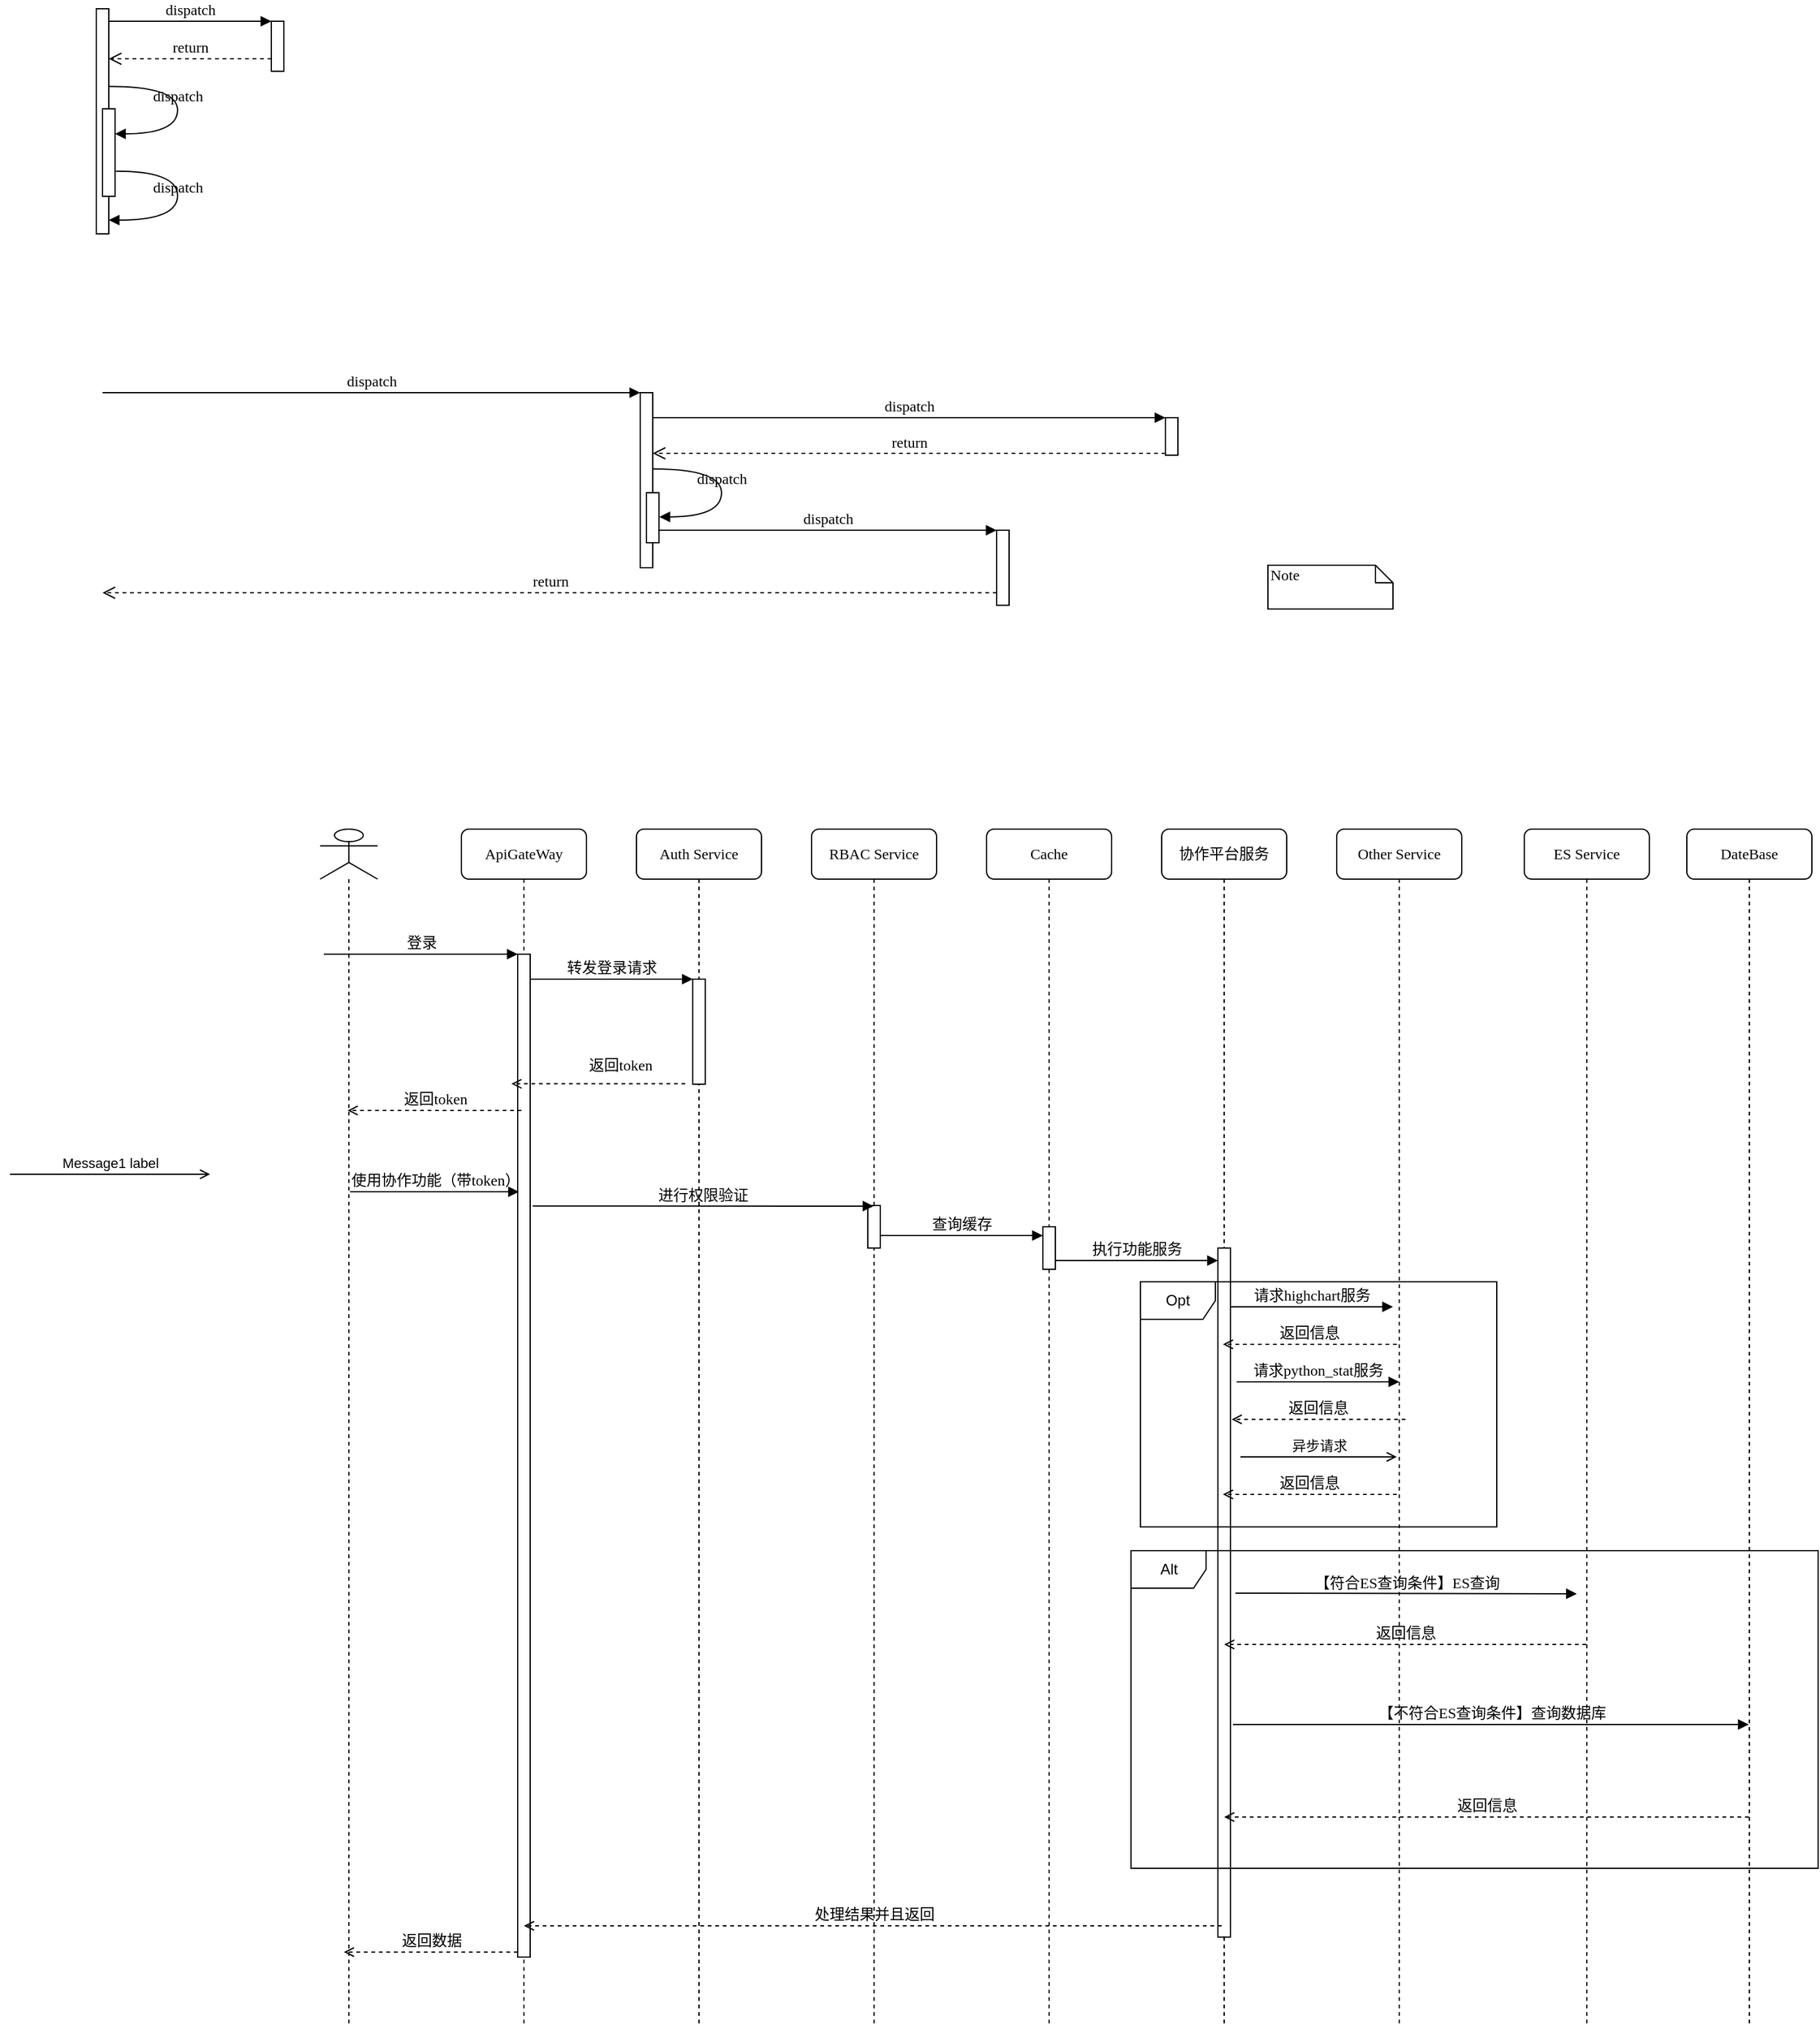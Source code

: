 <mxfile version="26.0.16">
  <diagram name="Page-1" id="13e1069c-82ec-6db2-03f1-153e76fe0fe0">
    <mxGraphModel dx="2470" dy="2108" grid="0" gridSize="10" guides="1" tooltips="1" connect="1" arrows="1" fold="1" page="0" pageScale="1" pageWidth="1100" pageHeight="850" background="none" math="0" shadow="0">
      <root>
        <mxCell id="0" />
        <mxCell id="1" parent="0" />
        <mxCell id="7baba1c4bc27f4b0-2" value="ApiGateWay" style="shape=umlLifeline;perimeter=lifelinePerimeter;whiteSpace=wrap;html=1;container=1;collapsible=0;recursiveResize=0;outlineConnect=0;rounded=1;shadow=0;comic=0;labelBackgroundColor=none;strokeWidth=1;fontFamily=Verdana;fontSize=12;align=center;" parent="1" vertex="1">
          <mxGeometry x="260" y="80" width="100" height="958" as="geometry" />
        </mxCell>
        <mxCell id="7baba1c4bc27f4b0-10" value="" style="html=1;points=[];perimeter=orthogonalPerimeter;rounded=0;shadow=0;comic=0;labelBackgroundColor=none;strokeWidth=1;fontFamily=Verdana;fontSize=12;align=center;" parent="7baba1c4bc27f4b0-2" vertex="1">
          <mxGeometry x="45" y="100" width="10" height="802" as="geometry" />
        </mxCell>
        <mxCell id="R3V8xRm-HHDXpT5IMxcw-10" value="返回token" style="html=1;verticalAlign=bottom;endArrow=open;dashed=1;endSize=6;labelBackgroundColor=none;fontFamily=Verdana;fontSize=12;edgeStyle=elbowEdgeStyle;elbow=vertical;jumpSize=6;" edge="1" parent="7baba1c4bc27f4b0-2">
          <mxGeometry x="-0.002" relative="1" as="geometry">
            <mxPoint x="-91" y="225" as="targetPoint" />
            <Array as="points">
              <mxPoint x="-11" y="225" />
              <mxPoint x="19" y="225" />
            </Array>
            <mxPoint x="48" y="225" as="sourcePoint" />
            <mxPoint as="offset" />
          </mxGeometry>
        </mxCell>
        <mxCell id="R3V8xRm-HHDXpT5IMxcw-44" value="返回数据" style="html=1;verticalAlign=bottom;endArrow=open;dashed=1;endSize=6;labelBackgroundColor=none;fontFamily=Verdana;fontSize=12;edgeStyle=elbowEdgeStyle;elbow=vertical;jumpSize=6;" edge="1" parent="7baba1c4bc27f4b0-2">
          <mxGeometry x="-0.002" relative="1" as="geometry">
            <mxPoint x="-94" y="898" as="targetPoint" />
            <Array as="points">
              <mxPoint x="-14" y="898" />
              <mxPoint x="16" y="898" />
            </Array>
            <mxPoint x="45" y="898" as="sourcePoint" />
            <mxPoint as="offset" />
          </mxGeometry>
        </mxCell>
        <mxCell id="7baba1c4bc27f4b0-3" value="Auth Service" style="shape=umlLifeline;perimeter=lifelinePerimeter;whiteSpace=wrap;html=1;container=1;collapsible=0;recursiveResize=0;outlineConnect=0;rounded=1;shadow=0;comic=0;labelBackgroundColor=none;strokeWidth=1;fontFamily=Verdana;fontSize=12;align=center;" parent="1" vertex="1">
          <mxGeometry x="400" y="80" width="100" height="958" as="geometry" />
        </mxCell>
        <mxCell id="7baba1c4bc27f4b0-13" value="" style="html=1;points=[];perimeter=orthogonalPerimeter;rounded=0;shadow=0;comic=0;labelBackgroundColor=none;strokeWidth=1;fontFamily=Verdana;fontSize=12;align=center;" parent="7baba1c4bc27f4b0-3" vertex="1">
          <mxGeometry x="45" y="120" width="10" height="84" as="geometry" />
        </mxCell>
        <mxCell id="R3V8xRm-HHDXpT5IMxcw-8" value="返回token" style="html=1;verticalAlign=bottom;endArrow=open;dashed=1;endSize=6;labelBackgroundColor=none;fontFamily=Verdana;fontSize=12;edgeStyle=elbowEdgeStyle;elbow=vertical;jumpSize=6;" edge="1" parent="7baba1c4bc27f4b0-3">
          <mxGeometry x="-0.252" y="-6" relative="1" as="geometry">
            <mxPoint x="-100" y="203.67" as="targetPoint" />
            <Array as="points">
              <mxPoint x="-20" y="203.67" />
              <mxPoint x="10" y="203.67" />
            </Array>
            <mxPoint x="39" y="203.67" as="sourcePoint" />
            <mxPoint as="offset" />
          </mxGeometry>
        </mxCell>
        <mxCell id="7baba1c4bc27f4b0-4" value="RBAC Service" style="shape=umlLifeline;perimeter=lifelinePerimeter;whiteSpace=wrap;html=1;container=1;collapsible=0;recursiveResize=0;outlineConnect=0;rounded=1;shadow=0;comic=0;labelBackgroundColor=none;strokeWidth=1;fontFamily=Verdana;fontSize=12;align=center;" parent="1" vertex="1">
          <mxGeometry x="540" y="80" width="100" height="958" as="geometry" />
        </mxCell>
        <mxCell id="R3V8xRm-HHDXpT5IMxcw-42" value="" style="html=1;points=[];perimeter=orthogonalPerimeter;rounded=0;shadow=0;comic=0;labelBackgroundColor=none;strokeWidth=1;fontFamily=Verdana;fontSize=12;align=center;" vertex="1" parent="7baba1c4bc27f4b0-4">
          <mxGeometry x="45" y="301" width="10" height="34" as="geometry" />
        </mxCell>
        <mxCell id="7baba1c4bc27f4b0-5" value="Cache" style="shape=umlLifeline;perimeter=lifelinePerimeter;whiteSpace=wrap;html=1;container=1;collapsible=0;recursiveResize=0;outlineConnect=0;rounded=1;shadow=0;comic=0;labelBackgroundColor=none;strokeWidth=1;fontFamily=Verdana;fontSize=12;align=center;" parent="1" vertex="1">
          <mxGeometry x="680" y="80" width="100" height="958" as="geometry" />
        </mxCell>
        <mxCell id="R3V8xRm-HHDXpT5IMxcw-22" value="查询缓存" style="html=1;verticalAlign=bottom;endArrow=block;entryX=0;entryY=0;labelBackgroundColor=none;fontFamily=Verdana;fontSize=12;edgeStyle=elbowEdgeStyle;elbow=horizontal;" edge="1" parent="7baba1c4bc27f4b0-5">
          <mxGeometry relative="1" as="geometry">
            <mxPoint x="-85" y="325" as="sourcePoint" />
            <mxPoint x="45" y="325" as="targetPoint" />
          </mxGeometry>
        </mxCell>
        <mxCell id="R3V8xRm-HHDXpT5IMxcw-43" value="" style="html=1;points=[];perimeter=orthogonalPerimeter;rounded=0;shadow=0;comic=0;labelBackgroundColor=none;strokeWidth=1;fontFamily=Verdana;fontSize=12;align=center;" vertex="1" parent="7baba1c4bc27f4b0-5">
          <mxGeometry x="45" y="318" width="10" height="34" as="geometry" />
        </mxCell>
        <mxCell id="7baba1c4bc27f4b0-6" value="协作平台服务" style="shape=umlLifeline;perimeter=lifelinePerimeter;whiteSpace=wrap;html=1;container=1;collapsible=0;recursiveResize=0;outlineConnect=0;rounded=1;shadow=0;comic=0;labelBackgroundColor=none;strokeWidth=1;fontFamily=Verdana;fontSize=12;align=center;" parent="1" vertex="1">
          <mxGeometry x="820" y="80" width="100" height="958" as="geometry" />
        </mxCell>
        <mxCell id="R3V8xRm-HHDXpT5IMxcw-41" value="" style="html=1;points=[];perimeter=orthogonalPerimeter;rounded=0;shadow=0;comic=0;labelBackgroundColor=none;strokeWidth=1;fontFamily=Verdana;fontSize=12;align=center;" vertex="1" parent="7baba1c4bc27f4b0-6">
          <mxGeometry x="45" y="335" width="10" height="551" as="geometry" />
        </mxCell>
        <mxCell id="R3V8xRm-HHDXpT5IMxcw-23" value="执行功能服务" style="html=1;verticalAlign=bottom;endArrow=block;entryX=0;entryY=0;labelBackgroundColor=none;fontFamily=Verdana;fontSize=12;edgeStyle=elbowEdgeStyle;elbow=horizontal;" edge="1" parent="7baba1c4bc27f4b0-6">
          <mxGeometry relative="1" as="geometry">
            <mxPoint x="-85" y="345" as="sourcePoint" />
            <mxPoint x="45" y="345" as="targetPoint" />
          </mxGeometry>
        </mxCell>
        <mxCell id="R3V8xRm-HHDXpT5IMxcw-25" value="请求python_stat服务" style="html=1;verticalAlign=bottom;endArrow=block;entryX=0;entryY=0;labelBackgroundColor=none;fontFamily=Verdana;fontSize=12;edgeStyle=elbowEdgeStyle;elbow=horizontal;" edge="1" parent="7baba1c4bc27f4b0-6">
          <mxGeometry relative="1" as="geometry">
            <mxPoint x="60" y="442" as="sourcePoint" />
            <mxPoint x="190" y="442" as="targetPoint" />
            <mxPoint as="offset" />
            <Array as="points">
              <mxPoint x="133" y="465" />
            </Array>
          </mxGeometry>
        </mxCell>
        <mxCell id="R3V8xRm-HHDXpT5IMxcw-27" value="返回信息&lt;span style=&quot;color: rgba(0, 0, 0, 0); font-family: monospace; font-size: 0px; text-align: start;&quot;&gt;%3CmxGraphModel%3E%3Croot%3E%3CmxCell%20id%3D%220%22%2F%3E%3CmxCell%20id%3D%221%22%20parent%3D%220%22%2F%3E%3CmxCell%20id%3D%222%22%20value%3D%22%E8%BD%AC%E5%8F%91%E8%AF%B7%E6%B1%82%22%20style%3D%22html%3D1%3BverticalAlign%3Dbottom%3BendArrow%3Dopen%3Bdashed%3D1%3BendSize%3D6%3BlabelBackgroundColor%3Dnone%3BfontFamily%3DVerdana%3BfontSize%3D12%3BedgeStyle%3DelbowEdgeStyle%3Belbow%3Dvertical%3BjumpSize%3D6%3B%22%20edge%3D%221%22%20parent%3D%221%22%3E%3CmxGeometry%20x%3D%22-0.002%22%20relative%3D%221%22%20as%3D%22geometry%22%3E%3CmxPoint%20x%3D%22169%22%20y%3D%22305%22%20as%3D%22targetPoint%22%2F%3E%3CArray%20as%3D%22points%22%3E%3CmxPoint%20x%3D%22249%22%20y%3D%22305%22%2F%3E%3CmxPoint%20x%3D%22279%22%20y%3D%22305%22%2F%3E%3C%2FArray%3E%3CmxPoint%20x%3D%22308%22%20y%3D%22305%22%20as%3D%22sourcePoint%22%2F%3E%3CmxPoint%20as%3D%22offset%22%2F%3E%3C%2FmxGeometry%3E%3C%2FmxCell%3E%3C%2Froot%3E%3C%2FmxGraphModel%3E&lt;/span&gt;" style="html=1;verticalAlign=bottom;endArrow=open;dashed=1;endSize=6;labelBackgroundColor=none;fontFamily=Verdana;fontSize=12;edgeStyle=elbowEdgeStyle;elbow=horizontal;jumpSize=6;" edge="1" parent="7baba1c4bc27f4b0-6">
          <mxGeometry x="0.007" relative="1" as="geometry">
            <mxPoint x="49" y="412" as="targetPoint" />
            <Array as="points">
              <mxPoint x="129" y="426" />
              <mxPoint x="159" y="426" />
            </Array>
            <mxPoint x="188" y="412" as="sourcePoint" />
            <mxPoint as="offset" />
          </mxGeometry>
        </mxCell>
        <mxCell id="R3V8xRm-HHDXpT5IMxcw-28" value="返回信息&lt;span style=&quot;color: rgba(0, 0, 0, 0); font-family: monospace; font-size: 0px; text-align: start;&quot;&gt;%3CmxGraphModel%3E%3Croot%3E%3CmxCell%20id%3D%220%22%2F%3E%3CmxCell%20id%3D%221%22%20parent%3D%220%22%2F%3E%3CmxCell%20id%3D%222%22%20value%3D%22%E8%BD%AC%E5%8F%91%E8%AF%B7%E6%B1%82%22%20style%3D%22html%3D1%3BverticalAlign%3Dbottom%3BendArrow%3Dopen%3Bdashed%3D1%3BendSize%3D6%3BlabelBackgroundColor%3Dnone%3BfontFamily%3DVerdana%3BfontSize%3D12%3BedgeStyle%3DelbowEdgeStyle%3Belbow%3Dvertical%3BjumpSize%3D6%3B%22%20edge%3D%221%22%20parent%3D%221%22%3E%3CmxGeometry%20x%3D%22-0.002%22%20relative%3D%221%22%20as%3D%22geometry%22%3E%3CmxPoint%20x%3D%22169%22%20y%3D%22305%22%20as%3D%22targetPoint%22%2F%3E%3CArray%20as%3D%22points%22%3E%3CmxPoint%20x%3D%22249%22%20y%3D%22305%22%2F%3E%3CmxPoint%20x%3D%22279%22%20y%3D%22305%22%2F%3E%3C%2FArray%3E%3CmxPoint%20x%3D%22308%22%20y%3D%22305%22%20as%3D%22sourcePoint%22%2F%3E%3CmxPoint%20as%3D%22offset%22%2F%3E%3C%2FmxGeometry%3E%3C%2FmxCell%3E%3C%2Froot%3E%3C%2FmxGraphModel%3E&lt;/span&gt;" style="html=1;verticalAlign=bottom;endArrow=open;dashed=1;endSize=6;labelBackgroundColor=none;fontFamily=Verdana;fontSize=12;edgeStyle=elbowEdgeStyle;elbow=horizontal;jumpSize=6;" edge="1" parent="7baba1c4bc27f4b0-6">
          <mxGeometry x="0.007" relative="1" as="geometry">
            <mxPoint x="56" y="472" as="targetPoint" />
            <Array as="points">
              <mxPoint x="136" y="509" />
              <mxPoint x="166" y="509" />
            </Array>
            <mxPoint x="195" y="472" as="sourcePoint" />
            <mxPoint as="offset" />
          </mxGeometry>
        </mxCell>
        <mxCell id="R3V8xRm-HHDXpT5IMxcw-26" value="异步请求" style="html=1;verticalAlign=bottom;labelBackgroundColor=none;endArrow=open;endFill=0;rounded=0;" edge="1" parent="7baba1c4bc27f4b0-6">
          <mxGeometry width="160" relative="1" as="geometry">
            <mxPoint x="63" y="502" as="sourcePoint" />
            <mxPoint x="188" y="502" as="targetPoint" />
            <mxPoint as="offset" />
          </mxGeometry>
        </mxCell>
        <mxCell id="R3V8xRm-HHDXpT5IMxcw-29" value="返回信息&lt;span style=&quot;color: rgba(0, 0, 0, 0); font-family: monospace; font-size: 0px; text-align: start;&quot;&gt;%3CmxGraphModel%3E%3Croot%3E%3CmxCell%20id%3D%220%22%2F%3E%3CmxCell%20id%3D%221%22%20parent%3D%220%22%2F%3E%3CmxCell%20id%3D%222%22%20value%3D%22%E8%BD%AC%E5%8F%91%E8%AF%B7%E6%B1%82%22%20style%3D%22html%3D1%3BverticalAlign%3Dbottom%3BendArrow%3Dopen%3Bdashed%3D1%3BendSize%3D6%3BlabelBackgroundColor%3Dnone%3BfontFamily%3DVerdana%3BfontSize%3D12%3BedgeStyle%3DelbowEdgeStyle%3Belbow%3Dvertical%3BjumpSize%3D6%3B%22%20edge%3D%221%22%20parent%3D%221%22%3E%3CmxGeometry%20x%3D%22-0.002%22%20relative%3D%221%22%20as%3D%22geometry%22%3E%3CmxPoint%20x%3D%22169%22%20y%3D%22305%22%20as%3D%22targetPoint%22%2F%3E%3CArray%20as%3D%22points%22%3E%3CmxPoint%20x%3D%22249%22%20y%3D%22305%22%2F%3E%3CmxPoint%20x%3D%22279%22%20y%3D%22305%22%2F%3E%3C%2FArray%3E%3CmxPoint%20x%3D%22308%22%20y%3D%22305%22%20as%3D%22sourcePoint%22%2F%3E%3CmxPoint%20as%3D%22offset%22%2F%3E%3C%2FmxGeometry%3E%3C%2FmxCell%3E%3C%2Froot%3E%3C%2FmxGraphModel%3E&lt;/span&gt;" style="html=1;verticalAlign=bottom;endArrow=open;dashed=1;endSize=6;labelBackgroundColor=none;fontFamily=Verdana;fontSize=12;edgeStyle=elbowEdgeStyle;elbow=horizontal;jumpSize=6;" edge="1" parent="7baba1c4bc27f4b0-6">
          <mxGeometry x="0.007" relative="1" as="geometry">
            <mxPoint x="49" y="532" as="targetPoint" />
            <Array as="points">
              <mxPoint x="129" y="582" />
              <mxPoint x="159" y="582" />
            </Array>
            <mxPoint x="188" y="532" as="sourcePoint" />
            <mxPoint as="offset" />
          </mxGeometry>
        </mxCell>
        <mxCell id="7baba1c4bc27f4b0-7" value="Other Service" style="shape=umlLifeline;perimeter=lifelinePerimeter;whiteSpace=wrap;html=1;container=1;collapsible=0;recursiveResize=0;outlineConnect=0;rounded=1;shadow=0;comic=0;labelBackgroundColor=none;strokeWidth=1;fontFamily=Verdana;fontSize=12;align=center;" parent="1" vertex="1">
          <mxGeometry x="960" y="80" width="100" height="958" as="geometry" />
        </mxCell>
        <mxCell id="R3V8xRm-HHDXpT5IMxcw-24" value="请求highchart服务" style="html=1;verticalAlign=bottom;endArrow=block;entryX=0;entryY=0;labelBackgroundColor=none;fontFamily=Verdana;fontSize=12;edgeStyle=elbowEdgeStyle;elbow=horizontal;" edge="1" parent="7baba1c4bc27f4b0-7">
          <mxGeometry relative="1" as="geometry">
            <mxPoint x="-85" y="382" as="sourcePoint" />
            <mxPoint x="45" y="382" as="targetPoint" />
            <mxPoint as="offset" />
          </mxGeometry>
        </mxCell>
        <mxCell id="7baba1c4bc27f4b0-22" value="" style="html=1;points=[];perimeter=orthogonalPerimeter;rounded=0;shadow=0;comic=0;labelBackgroundColor=none;strokeWidth=1;fontFamily=Verdana;fontSize=12;align=center;" parent="1" vertex="1">
          <mxGeometry x="403" y="-269" width="10" height="140" as="geometry" />
        </mxCell>
        <mxCell id="7baba1c4bc27f4b0-23" value="dispatch" style="html=1;verticalAlign=bottom;endArrow=block;entryX=0;entryY=0;labelBackgroundColor=none;fontFamily=Verdana;fontSize=12;" parent="1" target="7baba1c4bc27f4b0-22" edge="1">
          <mxGeometry relative="1" as="geometry">
            <mxPoint x="-27" y="-269" as="sourcePoint" />
          </mxGeometry>
        </mxCell>
        <mxCell id="7baba1c4bc27f4b0-25" value="" style="html=1;points=[];perimeter=orthogonalPerimeter;rounded=0;shadow=0;comic=0;labelBackgroundColor=none;strokeColor=#000000;strokeWidth=1;fillColor=#FFFFFF;fontFamily=Verdana;fontSize=12;fontColor=#000000;align=center;" parent="1" vertex="1">
          <mxGeometry x="823" y="-249" width="10" height="30" as="geometry" />
        </mxCell>
        <mxCell id="7baba1c4bc27f4b0-26" value="dispatch" style="html=1;verticalAlign=bottom;endArrow=block;entryX=0;entryY=0;labelBackgroundColor=none;fontFamily=Verdana;fontSize=12;" parent="1" source="7baba1c4bc27f4b0-22" target="7baba1c4bc27f4b0-25" edge="1">
          <mxGeometry relative="1" as="geometry">
            <mxPoint x="748" y="-369" as="sourcePoint" />
          </mxGeometry>
        </mxCell>
        <mxCell id="7baba1c4bc27f4b0-27" value="return" style="html=1;verticalAlign=bottom;endArrow=open;dashed=1;endSize=8;exitX=0;exitY=0.95;labelBackgroundColor=none;fontFamily=Verdana;fontSize=12;" parent="1" source="7baba1c4bc27f4b0-25" target="7baba1c4bc27f4b0-22" edge="1">
          <mxGeometry relative="1" as="geometry">
            <mxPoint x="748" y="-293" as="targetPoint" />
          </mxGeometry>
        </mxCell>
        <mxCell id="7baba1c4bc27f4b0-28" value="" style="html=1;points=[];perimeter=orthogonalPerimeter;rounded=0;shadow=0;comic=0;labelBackgroundColor=none;strokeWidth=1;fontFamily=Verdana;fontSize=12;align=center;" parent="1" vertex="1">
          <mxGeometry x="688" y="-159" width="10" height="60" as="geometry" />
        </mxCell>
        <mxCell id="7baba1c4bc27f4b0-29" value="dispatch" style="html=1;verticalAlign=bottom;endArrow=block;entryX=0;entryY=0;labelBackgroundColor=none;fontFamily=Verdana;fontSize=12;edgeStyle=elbowEdgeStyle;elbow=vertical;" parent="1" source="7baba1c4bc27f4b0-37" target="7baba1c4bc27f4b0-28" edge="1">
          <mxGeometry relative="1" as="geometry">
            <mxPoint x="618" y="-159" as="sourcePoint" />
          </mxGeometry>
        </mxCell>
        <mxCell id="7baba1c4bc27f4b0-30" value="return" style="html=1;verticalAlign=bottom;endArrow=open;dashed=1;endSize=8;labelBackgroundColor=none;fontFamily=Verdana;fontSize=12;edgeStyle=elbowEdgeStyle;elbow=vertical;" parent="1" source="7baba1c4bc27f4b0-28" edge="1">
          <mxGeometry relative="1" as="geometry">
            <mxPoint x="-27" y="-109" as="targetPoint" />
            <Array as="points">
              <mxPoint x="388" y="-109" />
            </Array>
          </mxGeometry>
        </mxCell>
        <mxCell id="7baba1c4bc27f4b0-11" value="登录" style="html=1;verticalAlign=bottom;endArrow=block;entryX=0;entryY=0;labelBackgroundColor=none;fontFamily=Verdana;fontSize=12;edgeStyle=elbowEdgeStyle;elbow=vertical;" parent="1" target="7baba1c4bc27f4b0-10" edge="1">
          <mxGeometry relative="1" as="geometry">
            <mxPoint x="150" y="180" as="sourcePoint" />
          </mxGeometry>
        </mxCell>
        <mxCell id="7baba1c4bc27f4b0-14" value="转发登录请求" style="html=1;verticalAlign=bottom;endArrow=block;entryX=0;entryY=0;labelBackgroundColor=none;fontFamily=Verdana;fontSize=12;edgeStyle=elbowEdgeStyle;elbow=vertical;" parent="1" source="7baba1c4bc27f4b0-10" target="7baba1c4bc27f4b0-13" edge="1">
          <mxGeometry relative="1" as="geometry">
            <mxPoint x="370" y="200" as="sourcePoint" />
          </mxGeometry>
        </mxCell>
        <mxCell id="7baba1c4bc27f4b0-37" value="" style="html=1;points=[];perimeter=orthogonalPerimeter;rounded=0;shadow=0;comic=0;labelBackgroundColor=none;strokeWidth=1;fontFamily=Verdana;fontSize=12;align=center;" parent="1" vertex="1">
          <mxGeometry x="408" y="-189" width="10" height="40" as="geometry" />
        </mxCell>
        <mxCell id="7baba1c4bc27f4b0-39" value="dispatch" style="html=1;verticalAlign=bottom;endArrow=block;labelBackgroundColor=none;fontFamily=Verdana;fontSize=12;elbow=vertical;edgeStyle=orthogonalEdgeStyle;curved=1;entryX=1;entryY=0.286;entryPerimeter=0;exitX=1.038;exitY=0.345;exitPerimeter=0;" parent="1" edge="1">
          <mxGeometry relative="1" as="geometry">
            <mxPoint x="413.333" y="-208" as="sourcePoint" />
            <mxPoint x="418.333" y="-169.667" as="targetPoint" />
            <Array as="points">
              <mxPoint x="468" y="-208" />
              <mxPoint x="468" y="-170" />
            </Array>
          </mxGeometry>
        </mxCell>
        <mxCell id="7baba1c4bc27f4b0-46" value="Note" style="shape=note;whiteSpace=wrap;html=1;size=14;verticalAlign=top;align=left;spacingTop=-6;rounded=0;shadow=0;comic=0;labelBackgroundColor=none;strokeWidth=1;fontFamily=Verdana;fontSize=12" parent="1" vertex="1">
          <mxGeometry x="905" y="-131" width="100" height="35" as="geometry" />
        </mxCell>
        <mxCell id="R3V8xRm-HHDXpT5IMxcw-3" value="ES Service" style="shape=umlLifeline;perimeter=lifelinePerimeter;whiteSpace=wrap;html=1;container=1;collapsible=0;recursiveResize=0;outlineConnect=0;rounded=1;shadow=0;comic=0;labelBackgroundColor=none;strokeWidth=1;fontFamily=Verdana;fontSize=12;align=center;" vertex="1" parent="1">
          <mxGeometry x="1110" y="80" width="100" height="958" as="geometry" />
        </mxCell>
        <mxCell id="R3V8xRm-HHDXpT5IMxcw-6" value="" style="shape=umlLifeline;perimeter=lifelinePerimeter;whiteSpace=wrap;html=1;container=1;dropTarget=0;collapsible=0;recursiveResize=0;outlineConnect=0;portConstraint=eastwest;newEdgeStyle={&quot;curved&quot;:0,&quot;rounded&quot;:0};participant=umlActor;" vertex="1" parent="1">
          <mxGeometry x="147" y="80" width="46" height="958" as="geometry" />
        </mxCell>
        <mxCell id="R3V8xRm-HHDXpT5IMxcw-7" value="Message1 label" style="html=1;verticalAlign=bottom;labelBackgroundColor=none;endArrow=open;endFill=0;rounded=0;" edge="1" parent="1">
          <mxGeometry width="160" relative="1" as="geometry">
            <mxPoint x="-101" y="356" as="sourcePoint" />
            <mxPoint x="59" y="356" as="targetPoint" />
            <mxPoint as="offset" />
          </mxGeometry>
        </mxCell>
        <mxCell id="R3V8xRm-HHDXpT5IMxcw-11" value="使用协作功能（带token）" style="html=1;verticalAlign=bottom;endArrow=block;entryX=0;entryY=0;labelBackgroundColor=none;fontFamily=Verdana;fontSize=12;edgeStyle=elbowEdgeStyle;elbow=vertical;" edge="1" parent="1">
          <mxGeometry relative="1" as="geometry">
            <mxPoint x="171" y="370.0" as="sourcePoint" />
            <mxPoint x="306" y="370.0" as="targetPoint" />
          </mxGeometry>
        </mxCell>
        <mxCell id="R3V8xRm-HHDXpT5IMxcw-12" value="进行权限验证" style="html=1;verticalAlign=bottom;endArrow=block;labelBackgroundColor=none;fontFamily=Verdana;fontSize=12;edgeStyle=elbowEdgeStyle;elbow=vertical;" edge="1" parent="1" target="7baba1c4bc27f4b0-4">
          <mxGeometry relative="1" as="geometry">
            <mxPoint x="317" y="381.33" as="sourcePoint" />
            <mxPoint x="447" y="381.33" as="targetPoint" />
          </mxGeometry>
        </mxCell>
        <mxCell id="R3V8xRm-HHDXpT5IMxcw-13" value="" style="html=1;points=[];perimeter=orthogonalPerimeter;rounded=0;shadow=0;comic=0;labelBackgroundColor=none;strokeWidth=1;fontFamily=Verdana;fontSize=12;align=center;" vertex="1" parent="1">
          <mxGeometry x="-32" y="-576" width="10" height="180" as="geometry" />
        </mxCell>
        <mxCell id="R3V8xRm-HHDXpT5IMxcw-14" value="" style="html=1;points=[];perimeter=orthogonalPerimeter;rounded=0;shadow=0;comic=0;labelBackgroundColor=none;strokeWidth=1;fontFamily=Verdana;fontSize=12;align=center;" vertex="1" parent="1">
          <mxGeometry x="108" y="-566" width="10" height="40" as="geometry" />
        </mxCell>
        <mxCell id="R3V8xRm-HHDXpT5IMxcw-15" value="dispatch" style="html=1;verticalAlign=bottom;endArrow=block;entryX=0;entryY=0;labelBackgroundColor=none;fontFamily=Verdana;fontSize=12;edgeStyle=elbowEdgeStyle;elbow=vertical;" edge="1" parent="1" source="R3V8xRm-HHDXpT5IMxcw-13" target="R3V8xRm-HHDXpT5IMxcw-14">
          <mxGeometry relative="1" as="geometry">
            <mxPoint x="33" y="-566" as="sourcePoint" />
          </mxGeometry>
        </mxCell>
        <mxCell id="R3V8xRm-HHDXpT5IMxcw-16" value="return" style="html=1;verticalAlign=bottom;endArrow=open;dashed=1;endSize=8;labelBackgroundColor=none;fontFamily=Verdana;fontSize=12;edgeStyle=elbowEdgeStyle;elbow=vertical;" edge="1" parent="1" source="R3V8xRm-HHDXpT5IMxcw-14" target="R3V8xRm-HHDXpT5IMxcw-13">
          <mxGeometry relative="1" as="geometry">
            <mxPoint x="33" y="-490" as="targetPoint" />
            <Array as="points">
              <mxPoint x="53" y="-536" />
              <mxPoint x="83" y="-536" />
            </Array>
          </mxGeometry>
        </mxCell>
        <mxCell id="R3V8xRm-HHDXpT5IMxcw-17" value="" style="html=1;points=[];perimeter=orthogonalPerimeter;rounded=0;shadow=0;comic=0;labelBackgroundColor=none;strokeWidth=1;fontFamily=Verdana;fontSize=12;align=center;" vertex="1" parent="1">
          <mxGeometry x="-27" y="-496" width="10" height="70" as="geometry" />
        </mxCell>
        <mxCell id="R3V8xRm-HHDXpT5IMxcw-18" value="dispatch" style="html=1;verticalAlign=bottom;endArrow=block;labelBackgroundColor=none;fontFamily=Verdana;fontSize=12;elbow=vertical;edgeStyle=orthogonalEdgeStyle;curved=1;entryX=1;entryY=0.286;entryPerimeter=0;exitX=1.038;exitY=0.345;exitPerimeter=0;" edge="1" parent="1" source="R3V8xRm-HHDXpT5IMxcw-13" target="R3V8xRm-HHDXpT5IMxcw-17">
          <mxGeometry relative="1" as="geometry">
            <mxPoint x="-152" y="-566" as="sourcePoint" />
            <mxPoint x="-22" y="-566" as="targetPoint" />
            <Array as="points">
              <mxPoint x="33" y="-514" />
              <mxPoint x="33" y="-476" />
            </Array>
          </mxGeometry>
        </mxCell>
        <mxCell id="R3V8xRm-HHDXpT5IMxcw-19" value="dispatch" style="html=1;verticalAlign=bottom;endArrow=block;labelBackgroundColor=none;fontFamily=Verdana;fontSize=12;elbow=vertical;edgeStyle=orthogonalEdgeStyle;curved=1;exitX=1.066;exitY=0.713;exitPerimeter=0;" edge="1" parent="1" source="R3V8xRm-HHDXpT5IMxcw-17">
          <mxGeometry relative="1" as="geometry">
            <mxPoint x="-6.667" y="-446" as="sourcePoint" />
            <mxPoint x="-22" y="-407" as="targetPoint" />
            <Array as="points">
              <mxPoint x="33" y="-446" />
              <mxPoint x="33" y="-407" />
            </Array>
          </mxGeometry>
        </mxCell>
        <mxCell id="R3V8xRm-HHDXpT5IMxcw-20" value="DateBase" style="shape=umlLifeline;perimeter=lifelinePerimeter;whiteSpace=wrap;html=1;container=1;collapsible=0;recursiveResize=0;outlineConnect=0;rounded=1;shadow=0;comic=0;labelBackgroundColor=none;strokeWidth=1;fontFamily=Verdana;fontSize=12;align=center;" vertex="1" parent="1">
          <mxGeometry x="1240" y="80" width="100" height="958" as="geometry" />
        </mxCell>
        <mxCell id="R3V8xRm-HHDXpT5IMxcw-30" value="Opt" style="shape=umlFrame;whiteSpace=wrap;html=1;pointerEvents=0;" vertex="1" parent="1">
          <mxGeometry x="803" y="442" width="285" height="196" as="geometry" />
        </mxCell>
        <mxCell id="R3V8xRm-HHDXpT5IMxcw-35" value="【符合ES查询条件】ES查询" style="html=1;verticalAlign=bottom;endArrow=block;labelBackgroundColor=none;fontFamily=Verdana;fontSize=12;edgeStyle=elbowEdgeStyle;elbow=vertical;" edge="1" parent="1">
          <mxGeometry relative="1" as="geometry">
            <mxPoint x="879" y="691" as="sourcePoint" />
            <mxPoint x="1152" y="691.67" as="targetPoint" />
          </mxGeometry>
        </mxCell>
        <mxCell id="R3V8xRm-HHDXpT5IMxcw-36" value="【不符合ES查询条件】查询数据库" style="html=1;verticalAlign=bottom;endArrow=block;labelBackgroundColor=none;fontFamily=Verdana;fontSize=12;edgeStyle=elbowEdgeStyle;elbow=vertical;" edge="1" parent="1" target="R3V8xRm-HHDXpT5IMxcw-20">
          <mxGeometry relative="1" as="geometry">
            <mxPoint x="877" y="796" as="sourcePoint" />
            <mxPoint x="1216" y="791" as="targetPoint" />
          </mxGeometry>
        </mxCell>
        <mxCell id="R3V8xRm-HHDXpT5IMxcw-37" value="返回信息" style="html=1;verticalAlign=bottom;endArrow=open;dashed=1;endSize=6;labelBackgroundColor=none;fontFamily=Verdana;fontSize=12;edgeStyle=elbowEdgeStyle;elbow=vertical;jumpSize=6;" edge="1" parent="1" source="R3V8xRm-HHDXpT5IMxcw-3" target="7baba1c4bc27f4b0-6">
          <mxGeometry x="-0.002" relative="1" as="geometry">
            <mxPoint x="902" y="732" as="targetPoint" />
            <Array as="points">
              <mxPoint x="982" y="732" />
              <mxPoint x="1012" y="732" />
            </Array>
            <mxPoint x="1041" y="732" as="sourcePoint" />
            <mxPoint as="offset" />
          </mxGeometry>
        </mxCell>
        <mxCell id="R3V8xRm-HHDXpT5IMxcw-38" value="返回信息" style="html=1;verticalAlign=bottom;endArrow=open;dashed=1;endSize=6;labelBackgroundColor=none;fontFamily=Verdana;fontSize=12;edgeStyle=elbowEdgeStyle;elbow=vertical;jumpSize=6;" edge="1" parent="1" source="R3V8xRm-HHDXpT5IMxcw-20" target="7baba1c4bc27f4b0-6">
          <mxGeometry x="-0.002" relative="1" as="geometry">
            <mxPoint x="992" y="870" as="targetPoint" />
            <Array as="points">
              <mxPoint x="1105" y="870" />
              <mxPoint x="1135" y="870" />
            </Array>
            <mxPoint x="1283" y="870" as="sourcePoint" />
            <mxPoint as="offset" />
          </mxGeometry>
        </mxCell>
        <mxCell id="R3V8xRm-HHDXpT5IMxcw-39" value="Alt" style="shape=umlFrame;whiteSpace=wrap;html=1;pointerEvents=0;" vertex="1" parent="1">
          <mxGeometry x="795.5" y="657" width="549.5" height="254" as="geometry" />
        </mxCell>
        <mxCell id="R3V8xRm-HHDXpT5IMxcw-40" value="处理结果并且返回" style="html=1;verticalAlign=bottom;endArrow=open;dashed=1;endSize=6;labelBackgroundColor=none;fontFamily=Verdana;fontSize=12;edgeStyle=elbowEdgeStyle;elbow=vertical;jumpSize=6;" edge="1" parent="1" target="7baba1c4bc27f4b0-2">
          <mxGeometry x="-0.002" relative="1" as="geometry">
            <mxPoint x="447" y="957" as="targetPoint" />
            <Array as="points">
              <mxPoint x="683" y="957" />
              <mxPoint x="713" y="957" />
            </Array>
            <mxPoint x="868" y="957" as="sourcePoint" />
            <mxPoint as="offset" />
          </mxGeometry>
        </mxCell>
      </root>
    </mxGraphModel>
  </diagram>
</mxfile>
